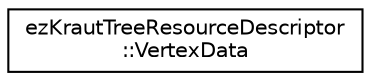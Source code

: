 digraph "Graphical Class Hierarchy"
{
 // LATEX_PDF_SIZE
  edge [fontname="Helvetica",fontsize="10",labelfontname="Helvetica",labelfontsize="10"];
  node [fontname="Helvetica",fontsize="10",shape=record];
  rankdir="LR";
  Node0 [label="ezKrautTreeResourceDescriptor\l::VertexData",height=0.2,width=0.4,color="black", fillcolor="white", style="filled",URL="$d9/d7e/structez_kraut_tree_resource_descriptor_1_1_vertex_data.htm",tooltip=" "];
}
